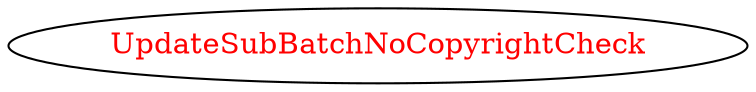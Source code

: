 digraph dependencyGraph {
 concentrate=true;
 ranksep="2.0";
 rankdir="LR"; 
 splines="ortho";
"UpdateSubBatchNoCopyrightCheck" [fontcolor="red"];
}